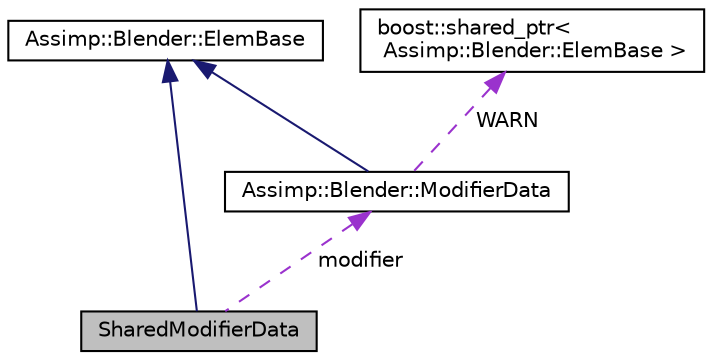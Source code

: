 digraph "SharedModifierData"
{
  edge [fontname="Helvetica",fontsize="10",labelfontname="Helvetica",labelfontsize="10"];
  node [fontname="Helvetica",fontsize="10",shape=record];
  Node1 [label="SharedModifierData",height=0.2,width=0.4,color="black", fillcolor="grey75", style="filled", fontcolor="black"];
  Node2 -> Node1 [dir="back",color="midnightblue",fontsize="10",style="solid",fontname="Helvetica"];
  Node2 [label="Assimp::Blender::ElemBase",height=0.2,width=0.4,color="black", fillcolor="white", style="filled",URL="$struct_assimp_1_1_blender_1_1_elem_base.html"];
  Node3 -> Node1 [dir="back",color="darkorchid3",fontsize="10",style="dashed",label=" modifier" ,fontname="Helvetica"];
  Node3 [label="Assimp::Blender::ModifierData",height=0.2,width=0.4,color="black", fillcolor="white", style="filled",URL="$struct_assimp_1_1_blender_1_1_modifier_data.html"];
  Node2 -> Node3 [dir="back",color="midnightblue",fontsize="10",style="solid",fontname="Helvetica"];
  Node4 -> Node3 [dir="back",color="darkorchid3",fontsize="10",style="dashed",label=" WARN" ,fontname="Helvetica"];
  Node4 [label="boost::shared_ptr\<\l Assimp::Blender::ElemBase \>",height=0.2,width=0.4,color="black", fillcolor="white", style="filled",URL="$classboost_1_1shared__ptr.html"];
}
